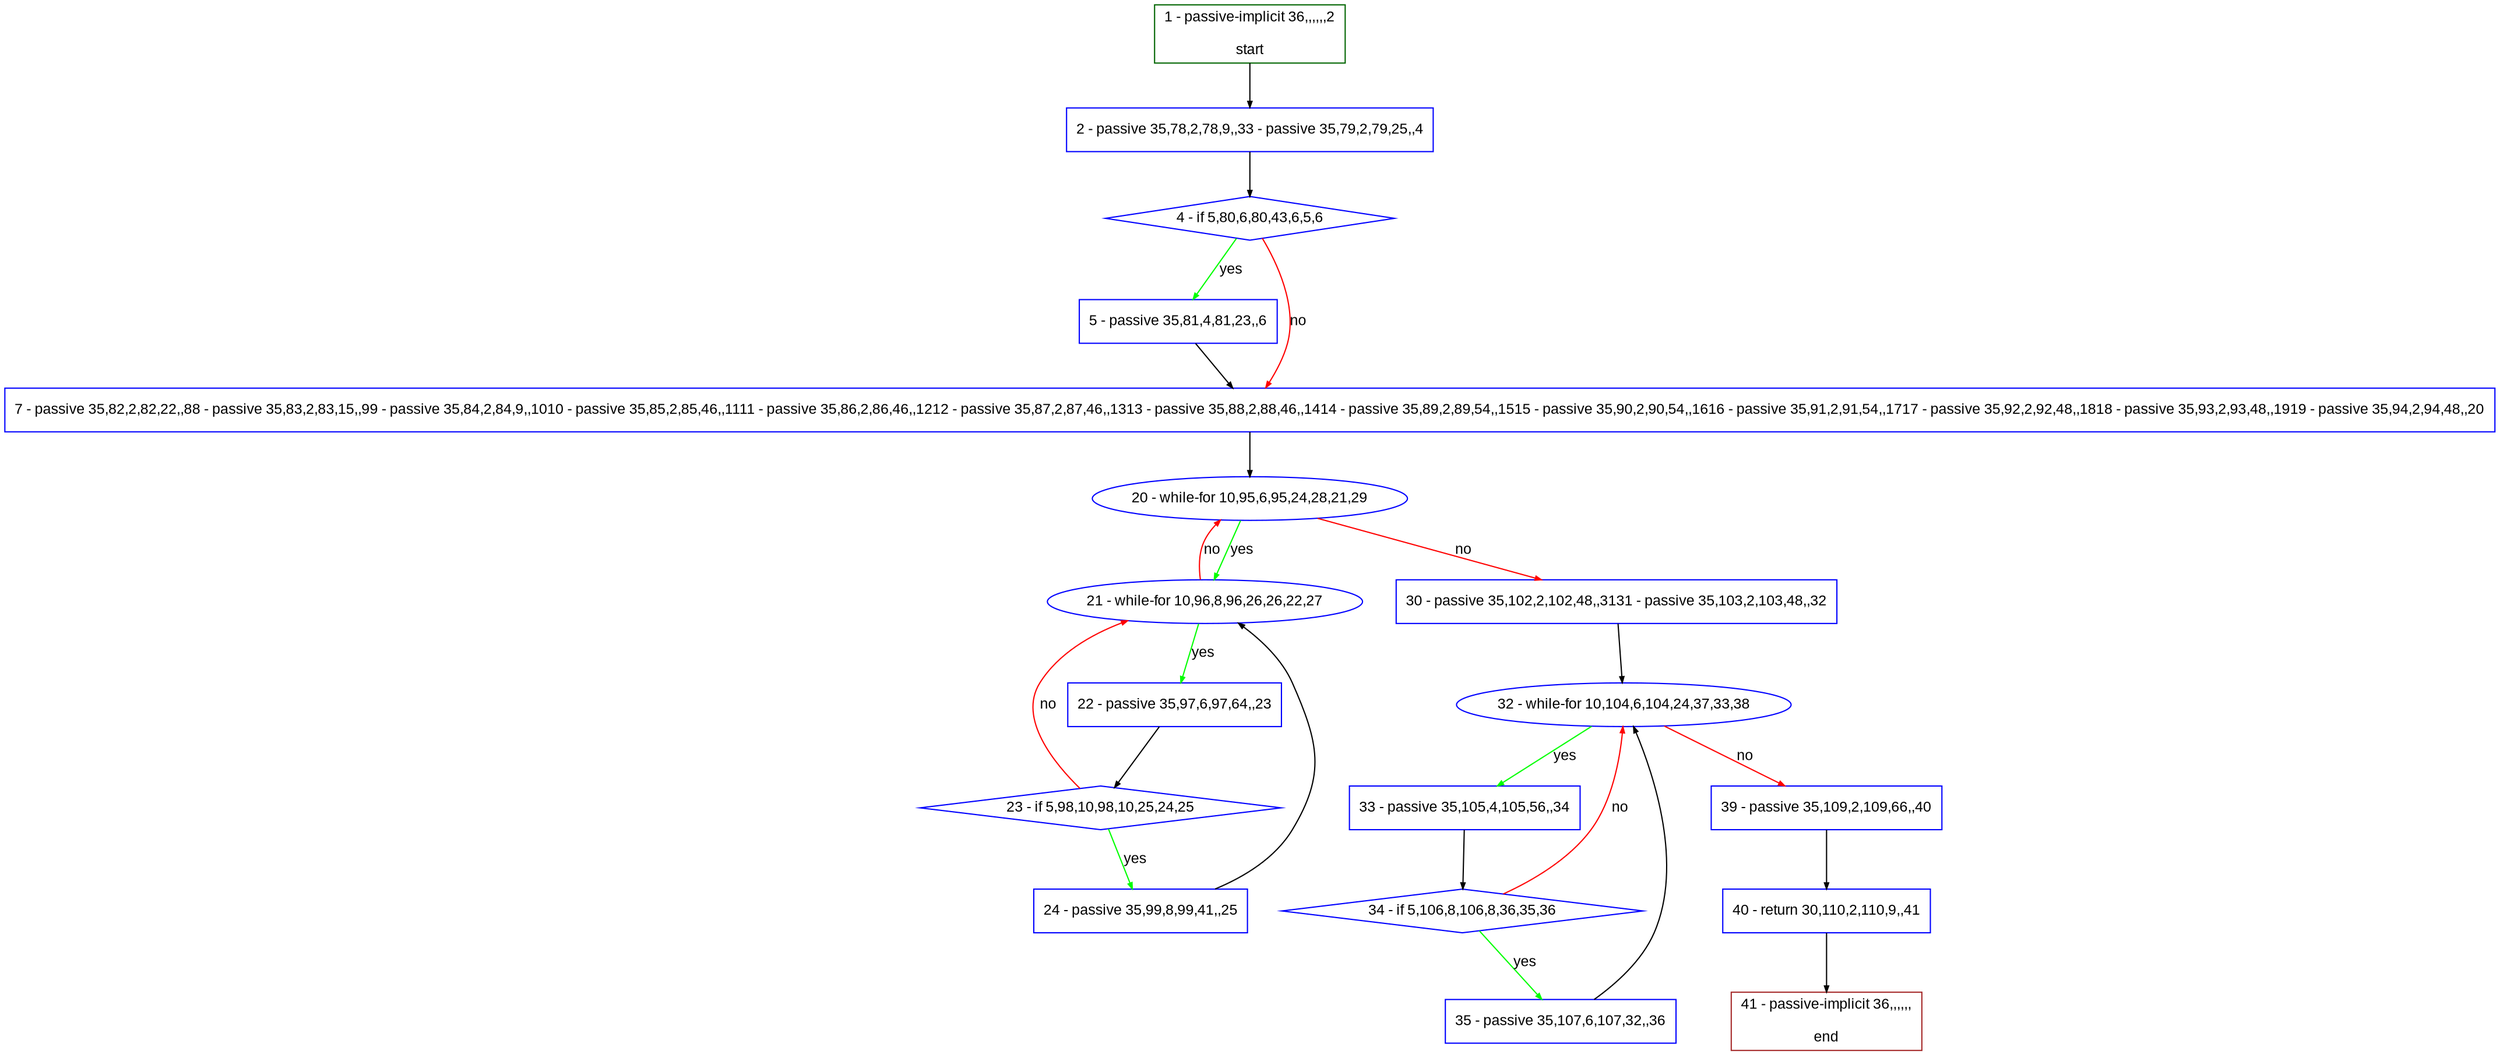digraph "" {
  graph [pack="true", label="", fontsize="12", packmode="clust", fontname="Arial", fillcolor="#FFFFCC", bgcolor="white", style="rounded,filled", compound="true"];
  node [node_initialized="no", label="", color="grey", fontsize="12", fillcolor="white", fontname="Arial", style="filled", shape="rectangle", compound="true", fixedsize="false"];
  edge [fontcolor="black", arrowhead="normal", arrowtail="none", arrowsize="0.5", ltail="", label="", color="black", fontsize="12", lhead="", fontname="Arial", dir="forward", compound="true"];
  __N1 [label="2 - passive 35,78,2,78,9,,33 - passive 35,79,2,79,25,,4", color="#0000ff", fillcolor="#ffffff", style="filled", shape="box"];
  __N2 [label="1 - passive-implicit 36,,,,,,2\n\nstart", color="#006400", fillcolor="#ffffff", style="filled", shape="box"];
  __N3 [label="4 - if 5,80,6,80,43,6,5,6", color="#0000ff", fillcolor="#ffffff", style="filled", shape="diamond"];
  __N4 [label="5 - passive 35,81,4,81,23,,6", color="#0000ff", fillcolor="#ffffff", style="filled", shape="box"];
  __N5 [label="7 - passive 35,82,2,82,22,,88 - passive 35,83,2,83,15,,99 - passive 35,84,2,84,9,,1010 - passive 35,85,2,85,46,,1111 - passive 35,86,2,86,46,,1212 - passive 35,87,2,87,46,,1313 - passive 35,88,2,88,46,,1414 - passive 35,89,2,89,54,,1515 - passive 35,90,2,90,54,,1616 - passive 35,91,2,91,54,,1717 - passive 35,92,2,92,48,,1818 - passive 35,93,2,93,48,,1919 - passive 35,94,2,94,48,,20", color="#0000ff", fillcolor="#ffffff", style="filled", shape="box"];
  __N6 [label="20 - while-for 10,95,6,95,24,28,21,29", color="#0000ff", fillcolor="#ffffff", style="filled", shape="oval"];
  __N7 [label="21 - while-for 10,96,8,96,26,26,22,27", color="#0000ff", fillcolor="#ffffff", style="filled", shape="oval"];
  __N8 [label="30 - passive 35,102,2,102,48,,3131 - passive 35,103,2,103,48,,32", color="#0000ff", fillcolor="#ffffff", style="filled", shape="box"];
  __N9 [label="22 - passive 35,97,6,97,64,,23", color="#0000ff", fillcolor="#ffffff", style="filled", shape="box"];
  __N10 [label="23 - if 5,98,10,98,10,25,24,25", color="#0000ff", fillcolor="#ffffff", style="filled", shape="diamond"];
  __N11 [label="24 - passive 35,99,8,99,41,,25", color="#0000ff", fillcolor="#ffffff", style="filled", shape="box"];
  __N12 [label="32 - while-for 10,104,6,104,24,37,33,38", color="#0000ff", fillcolor="#ffffff", style="filled", shape="oval"];
  __N13 [label="33 - passive 35,105,4,105,56,,34", color="#0000ff", fillcolor="#ffffff", style="filled", shape="box"];
  __N14 [label="39 - passive 35,109,2,109,66,,40", color="#0000ff", fillcolor="#ffffff", style="filled", shape="box"];
  __N15 [label="34 - if 5,106,8,106,8,36,35,36", color="#0000ff", fillcolor="#ffffff", style="filled", shape="diamond"];
  __N16 [label="35 - passive 35,107,6,107,32,,36", color="#0000ff", fillcolor="#ffffff", style="filled", shape="box"];
  __N17 [label="40 - return 30,110,2,110,9,,41", color="#0000ff", fillcolor="#ffffff", style="filled", shape="box"];
  __N18 [label="41 - passive-implicit 36,,,,,,\n\nend", color="#a52a2a", fillcolor="#ffffff", style="filled", shape="box"];
  __N2 -> __N1 [arrowhead="normal", arrowtail="none", color="#000000", label="", dir="forward"];
  __N1 -> __N3 [arrowhead="normal", arrowtail="none", color="#000000", label="", dir="forward"];
  __N3 -> __N4 [arrowhead="normal", arrowtail="none", color="#00ff00", label="yes", dir="forward"];
  __N3 -> __N5 [arrowhead="normal", arrowtail="none", color="#ff0000", label="no", dir="forward"];
  __N4 -> __N5 [arrowhead="normal", arrowtail="none", color="#000000", label="", dir="forward"];
  __N5 -> __N6 [arrowhead="normal", arrowtail="none", color="#000000", label="", dir="forward"];
  __N6 -> __N7 [arrowhead="normal", arrowtail="none", color="#00ff00", label="yes", dir="forward"];
  __N7 -> __N6 [arrowhead="normal", arrowtail="none", color="#ff0000", label="no", dir="forward"];
  __N6 -> __N8 [arrowhead="normal", arrowtail="none", color="#ff0000", label="no", dir="forward"];
  __N7 -> __N9 [arrowhead="normal", arrowtail="none", color="#00ff00", label="yes", dir="forward"];
  __N9 -> __N10 [arrowhead="normal", arrowtail="none", color="#000000", label="", dir="forward"];
  __N10 -> __N7 [arrowhead="normal", arrowtail="none", color="#ff0000", label="no", dir="forward"];
  __N10 -> __N11 [arrowhead="normal", arrowtail="none", color="#00ff00", label="yes", dir="forward"];
  __N11 -> __N7 [arrowhead="normal", arrowtail="none", color="#000000", label="", dir="forward"];
  __N8 -> __N12 [arrowhead="normal", arrowtail="none", color="#000000", label="", dir="forward"];
  __N12 -> __N13 [arrowhead="normal", arrowtail="none", color="#00ff00", label="yes", dir="forward"];
  __N12 -> __N14 [arrowhead="normal", arrowtail="none", color="#ff0000", label="no", dir="forward"];
  __N13 -> __N15 [arrowhead="normal", arrowtail="none", color="#000000", label="", dir="forward"];
  __N15 -> __N12 [arrowhead="normal", arrowtail="none", color="#ff0000", label="no", dir="forward"];
  __N15 -> __N16 [arrowhead="normal", arrowtail="none", color="#00ff00", label="yes", dir="forward"];
  __N16 -> __N12 [arrowhead="normal", arrowtail="none", color="#000000", label="", dir="forward"];
  __N14 -> __N17 [arrowhead="normal", arrowtail="none", color="#000000", label="", dir="forward"];
  __N17 -> __N18 [arrowhead="normal", arrowtail="none", color="#000000", label="", dir="forward"];
}
